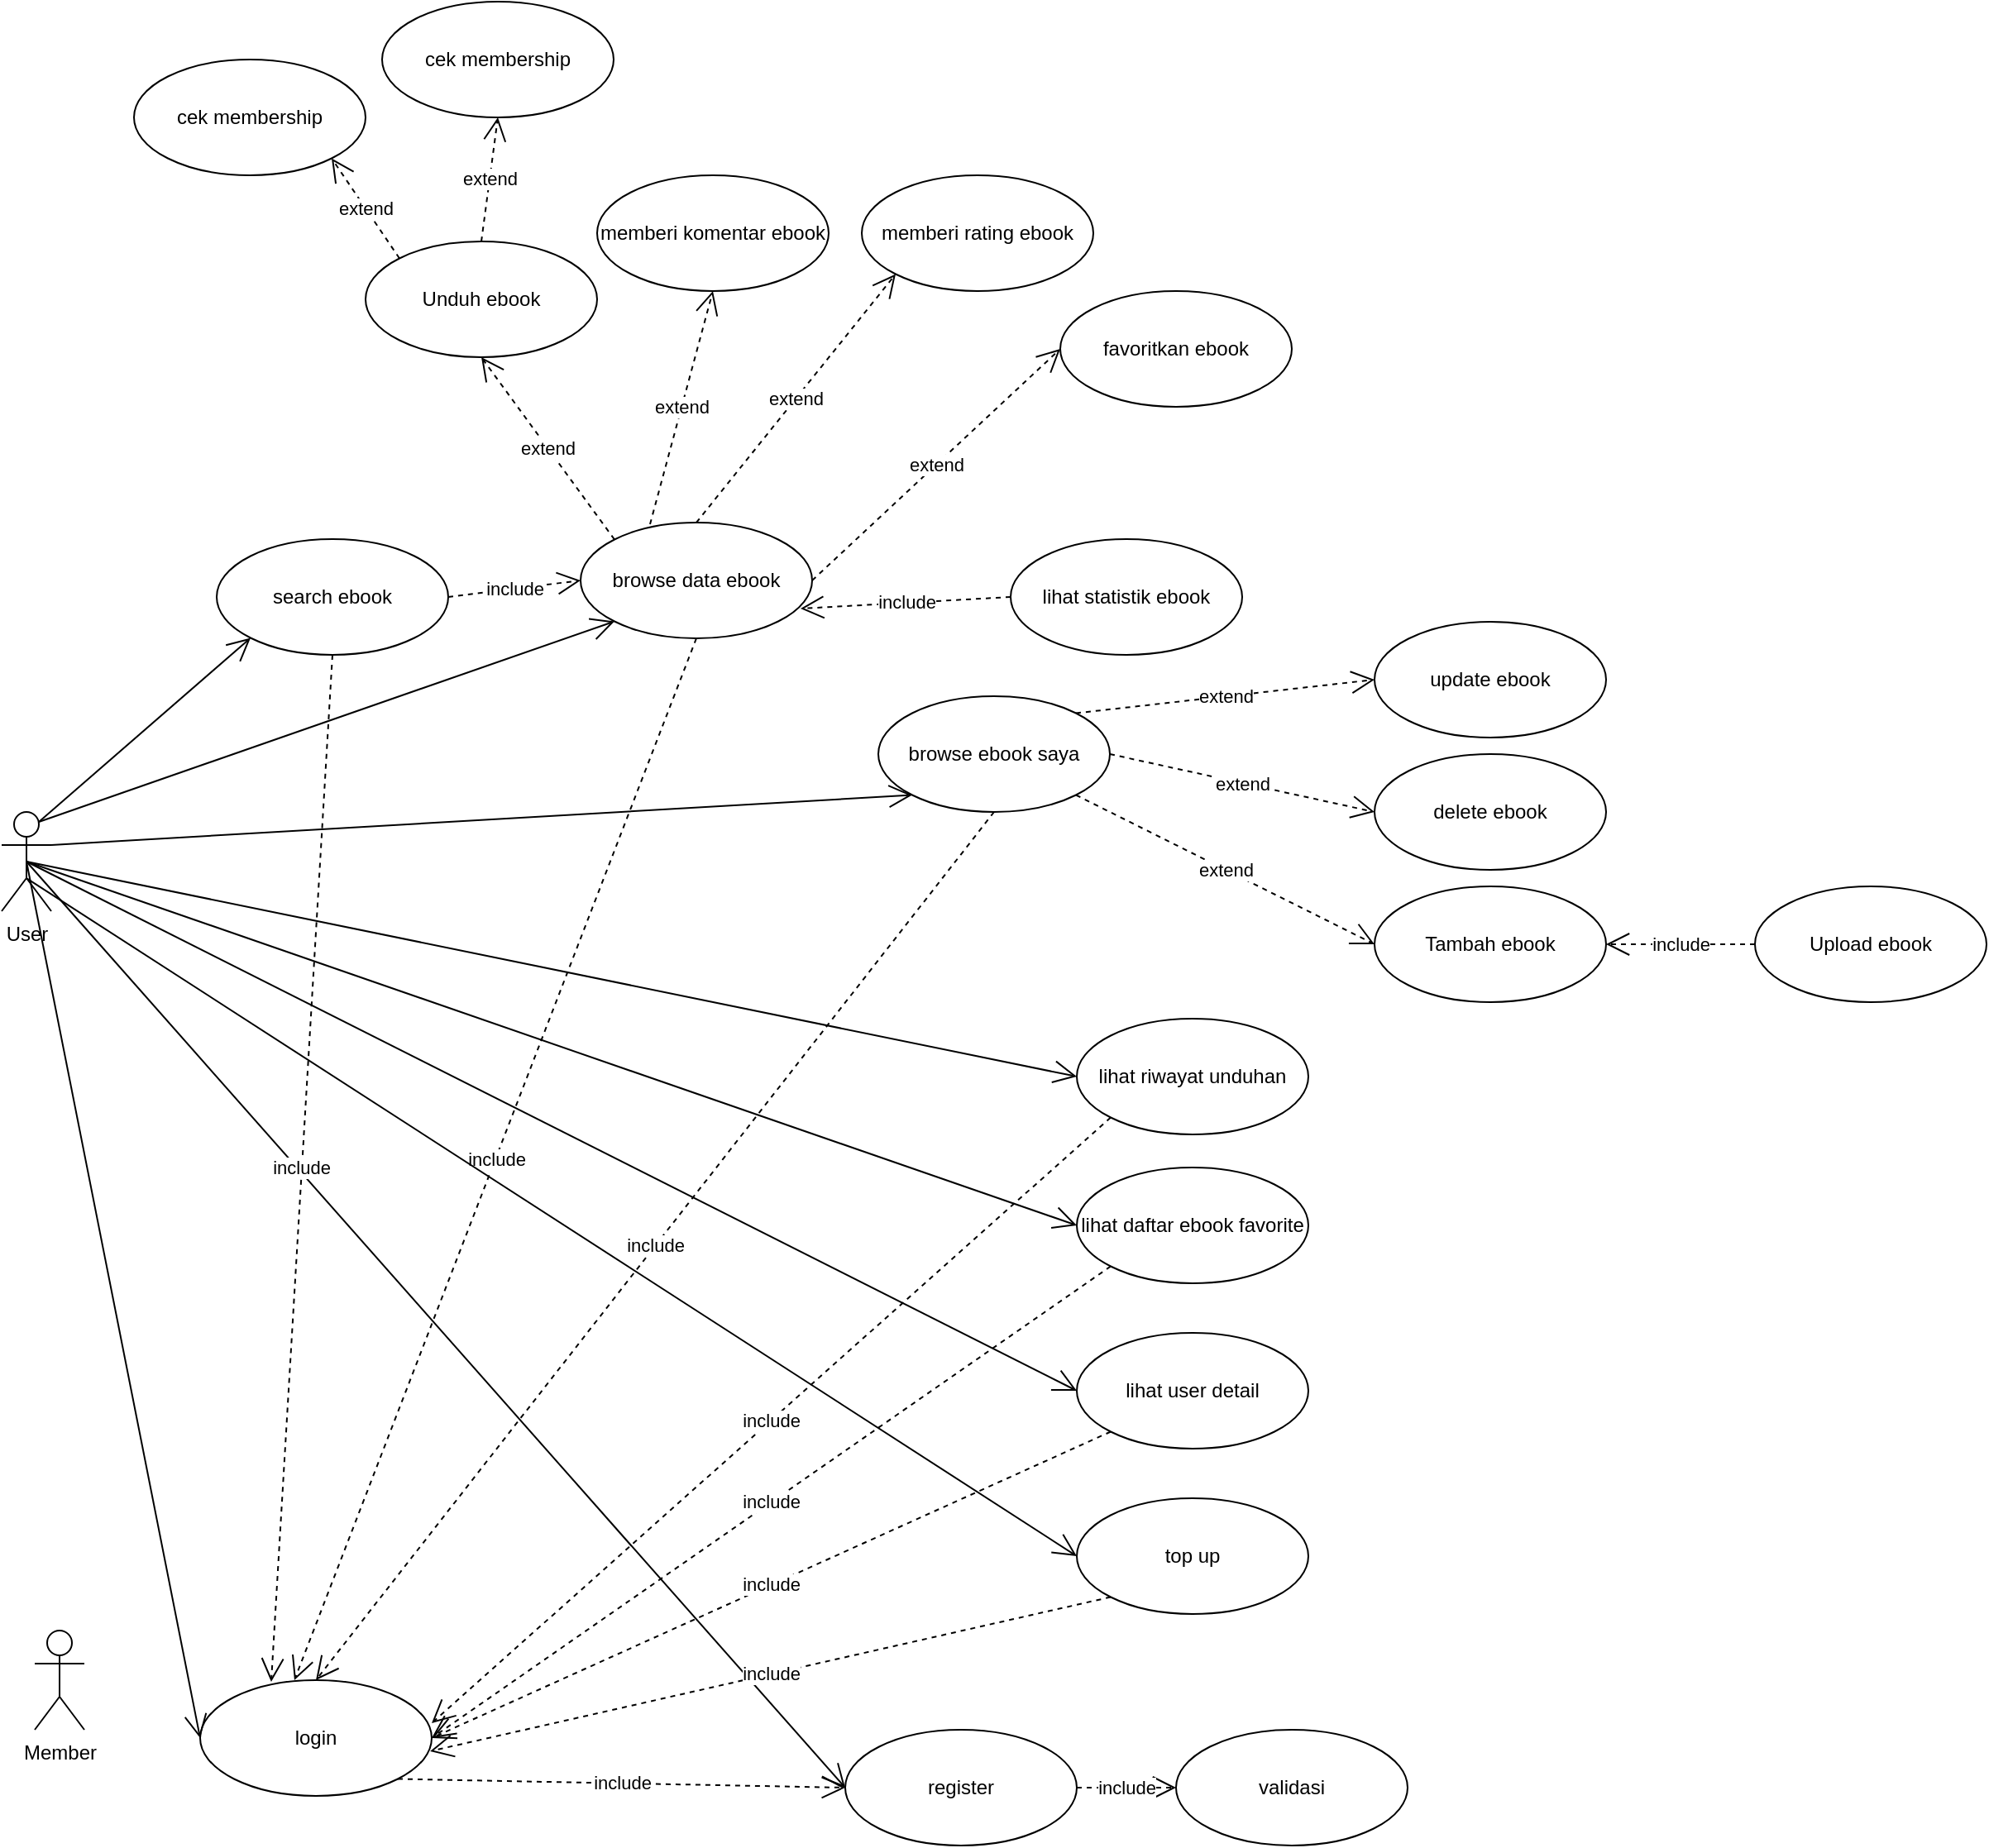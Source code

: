 <mxfile version="24.3.1" type="github">
  <diagram name="Page-1" id="VRgatiDFL3xRCRDLOtnf">
    <mxGraphModel dx="1420" dy="1933" grid="1" gridSize="10" guides="1" tooltips="1" connect="1" arrows="1" fold="1" page="1" pageScale="1" pageWidth="850" pageHeight="1100" math="0" shadow="0">
      <root>
        <mxCell id="0" />
        <mxCell id="1" parent="0" />
        <mxCell id="fy4yYYnd7suLlGbqgRSj-1" value="User" style="shape=umlActor;verticalLabelPosition=bottom;verticalAlign=top;html=1;" parent="1" vertex="1">
          <mxGeometry x="20" y="-95" width="30" height="60" as="geometry" />
        </mxCell>
        <mxCell id="fy4yYYnd7suLlGbqgRSj-2" value="Unduh ebook" style="ellipse;whiteSpace=wrap;html=1;" parent="1" vertex="1">
          <mxGeometry x="240" y="-440" width="140" height="70" as="geometry" />
        </mxCell>
        <mxCell id="fy4yYYnd7suLlGbqgRSj-10" value="Member" style="shape=umlActor;verticalLabelPosition=bottom;verticalAlign=top;html=1;" parent="1" vertex="1">
          <mxGeometry x="40" y="400" width="30" height="60" as="geometry" />
        </mxCell>
        <mxCell id="fy4yYYnd7suLlGbqgRSj-12" value="login" style="ellipse;whiteSpace=wrap;html=1;" parent="1" vertex="1">
          <mxGeometry x="140" y="430" width="140" height="70" as="geometry" />
        </mxCell>
        <mxCell id="fy4yYYnd7suLlGbqgRSj-14" value="register" style="ellipse;whiteSpace=wrap;html=1;" parent="1" vertex="1">
          <mxGeometry x="530" y="460" width="140" height="70" as="geometry" />
        </mxCell>
        <mxCell id="fy4yYYnd7suLlGbqgRSj-15" value="" style="endArrow=open;endFill=1;endSize=12;html=1;rounded=0;exitX=0.5;exitY=0.5;exitDx=0;exitDy=0;exitPerimeter=0;entryX=0;entryY=0.5;entryDx=0;entryDy=0;" parent="1" source="fy4yYYnd7suLlGbqgRSj-1" target="fy4yYYnd7suLlGbqgRSj-12" edge="1">
          <mxGeometry width="160" relative="1" as="geometry">
            <mxPoint x="65" y="260" as="sourcePoint" />
            <mxPoint x="435" y="95" as="targetPoint" />
          </mxGeometry>
        </mxCell>
        <mxCell id="fy4yYYnd7suLlGbqgRSj-16" value="" style="endArrow=open;endFill=1;endSize=12;html=1;rounded=0;exitX=0.5;exitY=0.5;exitDx=0;exitDy=0;exitPerimeter=0;entryX=0;entryY=0.5;entryDx=0;entryDy=0;" parent="1" source="fy4yYYnd7suLlGbqgRSj-1" target="fy4yYYnd7suLlGbqgRSj-14" edge="1">
          <mxGeometry width="160" relative="1" as="geometry">
            <mxPoint x="65" y="260" as="sourcePoint" />
            <mxPoint x="250" y="260" as="targetPoint" />
          </mxGeometry>
        </mxCell>
        <mxCell id="fy4yYYnd7suLlGbqgRSj-20" value="include" style="endArrow=open;endSize=12;dashed=1;html=1;rounded=0;exitX=1;exitY=1;exitDx=0;exitDy=0;entryX=0;entryY=0.5;entryDx=0;entryDy=0;" parent="1" source="fy4yYYnd7suLlGbqgRSj-12" target="fy4yYYnd7suLlGbqgRSj-14" edge="1">
          <mxGeometry width="160" relative="1" as="geometry">
            <mxPoint x="560" y="195" as="sourcePoint" />
            <mxPoint x="570" y="470" as="targetPoint" />
          </mxGeometry>
        </mxCell>
        <mxCell id="fy4yYYnd7suLlGbqgRSj-21" value="validasi" style="ellipse;whiteSpace=wrap;html=1;" parent="1" vertex="1">
          <mxGeometry x="730" y="460" width="140" height="70" as="geometry" />
        </mxCell>
        <mxCell id="fy4yYYnd7suLlGbqgRSj-22" value="include" style="endArrow=open;endSize=12;dashed=1;html=1;rounded=0;exitX=1;exitY=0.5;exitDx=0;exitDy=0;entryX=0;entryY=0.5;entryDx=0;entryDy=0;" parent="1" source="fy4yYYnd7suLlGbqgRSj-14" target="fy4yYYnd7suLlGbqgRSj-21" edge="1">
          <mxGeometry width="160" relative="1" as="geometry">
            <mxPoint x="681" y="250" as="sourcePoint" />
            <mxPoint x="770" y="288" as="targetPoint" />
          </mxGeometry>
        </mxCell>
        <mxCell id="fy4yYYnd7suLlGbqgRSj-23" value="browse data ebook" style="ellipse;whiteSpace=wrap;html=1;" parent="1" vertex="1">
          <mxGeometry x="370" y="-270" width="140" height="70" as="geometry" />
        </mxCell>
        <mxCell id="fy4yYYnd7suLlGbqgRSj-24" value="" style="endArrow=open;endFill=1;endSize=12;html=1;rounded=0;entryX=0;entryY=1;entryDx=0;entryDy=0;exitX=0.75;exitY=0.1;exitDx=0;exitDy=0;exitPerimeter=0;" parent="1" source="fy4yYYnd7suLlGbqgRSj-1" target="fy4yYYnd7suLlGbqgRSj-23" edge="1">
          <mxGeometry width="160" relative="1" as="geometry">
            <mxPoint x="60" y="250" as="sourcePoint" />
            <mxPoint x="260" y="270" as="targetPoint" />
          </mxGeometry>
        </mxCell>
        <mxCell id="fy4yYYnd7suLlGbqgRSj-25" value="include" style="endArrow=open;endSize=12;dashed=1;html=1;rounded=0;exitX=0.5;exitY=1;exitDx=0;exitDy=0;entryX=0.407;entryY=0;entryDx=0;entryDy=0;entryPerimeter=0;" parent="1" source="fy4yYYnd7suLlGbqgRSj-23" target="fy4yYYnd7suLlGbqgRSj-12" edge="1">
          <mxGeometry width="160" relative="1" as="geometry">
            <mxPoint x="322" y="602" as="sourcePoint" />
            <mxPoint x="380" y="300" as="targetPoint" />
          </mxGeometry>
        </mxCell>
        <mxCell id="fy4yYYnd7suLlGbqgRSj-27" value="lihat user detail" style="ellipse;whiteSpace=wrap;html=1;" parent="1" vertex="1">
          <mxGeometry x="670" y="220" width="140" height="70" as="geometry" />
        </mxCell>
        <mxCell id="fy4yYYnd7suLlGbqgRSj-28" value="" style="endArrow=open;endFill=1;endSize=12;html=1;rounded=0;entryX=0;entryY=0.5;entryDx=0;entryDy=0;exitX=0.5;exitY=0.5;exitDx=0;exitDy=0;exitPerimeter=0;" parent="1" source="fy4yYYnd7suLlGbqgRSj-1" target="fy4yYYnd7suLlGbqgRSj-27" edge="1">
          <mxGeometry width="160" relative="1" as="geometry">
            <mxPoint x="50" y="260" as="sourcePoint" />
            <mxPoint x="280" y="350" as="targetPoint" />
          </mxGeometry>
        </mxCell>
        <mxCell id="fy4yYYnd7suLlGbqgRSj-29" value="include" style="endArrow=open;endSize=12;dashed=1;html=1;rounded=0;exitX=0;exitY=1;exitDx=0;exitDy=0;entryX=1;entryY=0.5;entryDx=0;entryDy=0;" parent="1" source="fy4yYYnd7suLlGbqgRSj-27" target="fy4yYYnd7suLlGbqgRSj-12" edge="1">
          <mxGeometry width="160" relative="1" as="geometry">
            <mxPoint x="300" y="535" as="sourcePoint" />
            <mxPoint x="520" y="440" as="targetPoint" />
          </mxGeometry>
        </mxCell>
        <mxCell id="fy4yYYnd7suLlGbqgRSj-30" value="update ebook" style="ellipse;whiteSpace=wrap;html=1;" parent="1" vertex="1">
          <mxGeometry x="850" y="-210" width="140" height="70" as="geometry" />
        </mxCell>
        <mxCell id="fy4yYYnd7suLlGbqgRSj-33" value="delete ebook" style="ellipse;whiteSpace=wrap;html=1;" parent="1" vertex="1">
          <mxGeometry x="850" y="-130" width="140" height="70" as="geometry" />
        </mxCell>
        <mxCell id="fy4yYYnd7suLlGbqgRSj-36" value="lihat statistik ebook" style="ellipse;whiteSpace=wrap;html=1;" parent="1" vertex="1">
          <mxGeometry x="630" y="-260" width="140" height="70" as="geometry" />
        </mxCell>
        <mxCell id="fy4yYYnd7suLlGbqgRSj-39" value="memberi rating ebook" style="ellipse;whiteSpace=wrap;html=1;" parent="1" vertex="1">
          <mxGeometry x="540" y="-480" width="140" height="70" as="geometry" />
        </mxCell>
        <mxCell id="fy4yYYnd7suLlGbqgRSj-42" value="lihat riwayat unduhan" style="ellipse;whiteSpace=wrap;html=1;" parent="1" vertex="1">
          <mxGeometry x="670" y="30" width="140" height="70" as="geometry" />
        </mxCell>
        <mxCell id="fy4yYYnd7suLlGbqgRSj-43" value="" style="endArrow=open;endFill=1;endSize=12;html=1;rounded=0;entryX=0;entryY=0.5;entryDx=0;entryDy=0;exitX=0.5;exitY=0.5;exitDx=0;exitDy=0;exitPerimeter=0;" parent="1" source="fy4yYYnd7suLlGbqgRSj-1" target="fy4yYYnd7suLlGbqgRSj-42" edge="1">
          <mxGeometry width="160" relative="1" as="geometry">
            <mxPoint x="65" y="260" as="sourcePoint" />
            <mxPoint x="390" y="300" as="targetPoint" />
          </mxGeometry>
        </mxCell>
        <mxCell id="fy4yYYnd7suLlGbqgRSj-44" value="include" style="endArrow=open;endSize=12;dashed=1;html=1;rounded=0;exitX=0;exitY=1;exitDx=0;exitDy=0;entryX=1;entryY=0.371;entryDx=0;entryDy=0;entryPerimeter=0;" parent="1" source="fy4yYYnd7suLlGbqgRSj-42" target="fy4yYYnd7suLlGbqgRSj-12" edge="1">
          <mxGeometry width="160" relative="1" as="geometry">
            <mxPoint x="410" y="485" as="sourcePoint" />
            <mxPoint x="269" y="450" as="targetPoint" />
          </mxGeometry>
        </mxCell>
        <mxCell id="fy4yYYnd7suLlGbqgRSj-45" value="memberi komentar ebook" style="ellipse;whiteSpace=wrap;html=1;" parent="1" vertex="1">
          <mxGeometry x="380" y="-480" width="140" height="70" as="geometry" />
        </mxCell>
        <mxCell id="fy4yYYnd7suLlGbqgRSj-48" value="favoritkan ebook" style="ellipse;whiteSpace=wrap;html=1;" parent="1" vertex="1">
          <mxGeometry x="660" y="-410" width="140" height="70" as="geometry" />
        </mxCell>
        <mxCell id="fy4yYYnd7suLlGbqgRSj-51" value="lihat daftar ebook favorite" style="ellipse;whiteSpace=wrap;html=1;" parent="1" vertex="1">
          <mxGeometry x="670" y="120" width="140" height="70" as="geometry" />
        </mxCell>
        <mxCell id="fy4yYYnd7suLlGbqgRSj-52" value="" style="endArrow=open;endFill=1;endSize=12;html=1;rounded=0;entryX=0;entryY=0.5;entryDx=0;entryDy=0;exitX=0.5;exitY=0.5;exitDx=0;exitDy=0;exitPerimeter=0;" parent="1" source="fy4yYYnd7suLlGbqgRSj-1" target="fy4yYYnd7suLlGbqgRSj-51" edge="1">
          <mxGeometry width="160" relative="1" as="geometry">
            <mxPoint x="70" y="300" as="sourcePoint" />
            <mxPoint x="477.99" y="448" as="targetPoint" />
          </mxGeometry>
        </mxCell>
        <mxCell id="fy4yYYnd7suLlGbqgRSj-53" value="include" style="endArrow=open;endSize=12;dashed=1;html=1;rounded=0;exitX=0;exitY=1;exitDx=0;exitDy=0;entryX=1;entryY=0.5;entryDx=0;entryDy=0;" parent="1" source="fy4yYYnd7suLlGbqgRSj-51" target="fy4yYYnd7suLlGbqgRSj-12" edge="1">
          <mxGeometry width="160" relative="1" as="geometry">
            <mxPoint x="497.99" y="633" as="sourcePoint" />
            <mxPoint x="295" y="515" as="targetPoint" />
          </mxGeometry>
        </mxCell>
        <mxCell id="fy4yYYnd7suLlGbqgRSj-54" value="top up" style="ellipse;whiteSpace=wrap;html=1;" parent="1" vertex="1">
          <mxGeometry x="670" y="320" width="140" height="70" as="geometry" />
        </mxCell>
        <mxCell id="fy4yYYnd7suLlGbqgRSj-55" value="" style="endArrow=open;endFill=1;endSize=12;html=1;rounded=0;entryX=0;entryY=0.5;entryDx=0;entryDy=0;exitX=0.5;exitY=0.667;exitDx=0;exitDy=0;exitPerimeter=0;" parent="1" source="fy4yYYnd7suLlGbqgRSj-1" target="fy4yYYnd7suLlGbqgRSj-54" edge="1">
          <mxGeometry width="160" relative="1" as="geometry">
            <mxPoint x="60.5" y="340" as="sourcePoint" />
            <mxPoint x="289.5" y="433.02" as="targetPoint" />
          </mxGeometry>
        </mxCell>
        <mxCell id="fy4yYYnd7suLlGbqgRSj-56" value="include" style="endArrow=open;endSize=12;dashed=1;html=1;rounded=0;exitX=0;exitY=1;exitDx=0;exitDy=0;entryX=0.993;entryY=0.614;entryDx=0;entryDy=0;entryPerimeter=0;" parent="1" source="fy4yYYnd7suLlGbqgRSj-54" target="fy4yYYnd7suLlGbqgRSj-12" edge="1">
          <mxGeometry width="160" relative="1" as="geometry">
            <mxPoint x="309.5" y="618.02" as="sourcePoint" />
            <mxPoint x="279.5" y="553" as="targetPoint" />
          </mxGeometry>
        </mxCell>
        <mxCell id="2w0yXS0xSLG05e0HwYpn-1" value="search ebook" style="ellipse;whiteSpace=wrap;html=1;" vertex="1" parent="1">
          <mxGeometry x="150" y="-260" width="140" height="70" as="geometry" />
        </mxCell>
        <mxCell id="2w0yXS0xSLG05e0HwYpn-2" value="" style="endArrow=open;endFill=1;endSize=12;html=1;rounded=0;exitX=0.75;exitY=0.1;exitDx=0;exitDy=0;exitPerimeter=0;entryX=0;entryY=1;entryDx=0;entryDy=0;" edge="1" parent="1" target="2w0yXS0xSLG05e0HwYpn-1" source="fy4yYYnd7suLlGbqgRSj-1">
          <mxGeometry width="160" relative="1" as="geometry">
            <mxPoint x="65" y="230" as="sourcePoint" />
            <mxPoint x="305" y="335" as="targetPoint" />
          </mxGeometry>
        </mxCell>
        <mxCell id="2w0yXS0xSLG05e0HwYpn-3" value="include" style="endArrow=open;endSize=12;dashed=1;html=1;rounded=0;exitX=0.5;exitY=1;exitDx=0;exitDy=0;entryX=0.307;entryY=0.014;entryDx=0;entryDy=0;entryPerimeter=0;" edge="1" parent="1" source="2w0yXS0xSLG05e0HwYpn-1" target="fy4yYYnd7suLlGbqgRSj-12">
          <mxGeometry width="160" relative="1" as="geometry">
            <mxPoint x="466" y="130" as="sourcePoint" />
            <mxPoint x="189" y="444" as="targetPoint" />
          </mxGeometry>
        </mxCell>
        <mxCell id="2w0yXS0xSLG05e0HwYpn-6" value="extend" style="endArrow=open;endSize=12;dashed=1;html=1;rounded=0;exitX=0;exitY=0;exitDx=0;exitDy=0;entryX=0.5;entryY=1;entryDx=0;entryDy=0;" edge="1" parent="1" source="fy4yYYnd7suLlGbqgRSj-23" target="fy4yYYnd7suLlGbqgRSj-2">
          <mxGeometry width="160" relative="1" as="geometry">
            <mxPoint x="80" y="-250" as="sourcePoint" />
            <mxPoint x="191" y="-370" as="targetPoint" />
          </mxGeometry>
        </mxCell>
        <mxCell id="2w0yXS0xSLG05e0HwYpn-7" value="extend" style="endArrow=open;endSize=12;dashed=1;html=1;rounded=0;exitX=0.3;exitY=0.014;exitDx=0;exitDy=0;entryX=0.5;entryY=1;entryDx=0;entryDy=0;exitPerimeter=0;" edge="1" parent="1" source="fy4yYYnd7suLlGbqgRSj-23" target="fy4yYYnd7suLlGbqgRSj-45">
          <mxGeometry width="160" relative="1" as="geometry">
            <mxPoint x="230" y="-250" as="sourcePoint" />
            <mxPoint x="240" y="-360" as="targetPoint" />
          </mxGeometry>
        </mxCell>
        <mxCell id="2w0yXS0xSLG05e0HwYpn-8" value="extend" style="endArrow=open;endSize=12;dashed=1;html=1;rounded=0;entryX=0;entryY=1;entryDx=0;entryDy=0;exitX=0.5;exitY=0;exitDx=0;exitDy=0;" edge="1" parent="1" source="fy4yYYnd7suLlGbqgRSj-23" target="fy4yYYnd7suLlGbqgRSj-39">
          <mxGeometry width="160" relative="1" as="geometry">
            <mxPoint x="390" y="-260" as="sourcePoint" />
            <mxPoint x="390" y="-360" as="targetPoint" />
          </mxGeometry>
        </mxCell>
        <mxCell id="2w0yXS0xSLG05e0HwYpn-9" value="extend" style="endArrow=open;endSize=12;dashed=1;html=1;rounded=0;entryX=0;entryY=0.5;entryDx=0;entryDy=0;exitX=1;exitY=0;exitDx=0;exitDy=0;" edge="1" parent="1" source="2w0yXS0xSLG05e0HwYpn-18" target="fy4yYYnd7suLlGbqgRSj-30">
          <mxGeometry width="160" relative="1" as="geometry">
            <mxPoint x="420" y="-250" as="sourcePoint" />
            <mxPoint x="491" y="-370" as="targetPoint" />
          </mxGeometry>
        </mxCell>
        <mxCell id="2w0yXS0xSLG05e0HwYpn-10" value="extend" style="endArrow=open;endSize=12;dashed=1;html=1;rounded=0;entryX=0;entryY=0.5;entryDx=0;entryDy=0;exitX=1;exitY=0.5;exitDx=0;exitDy=0;" edge="1" parent="1" source="2w0yXS0xSLG05e0HwYpn-18" target="fy4yYYnd7suLlGbqgRSj-33">
          <mxGeometry width="160" relative="1" as="geometry">
            <mxPoint x="419" y="-244" as="sourcePoint" />
            <mxPoint x="641" y="-360" as="targetPoint" />
          </mxGeometry>
        </mxCell>
        <mxCell id="2w0yXS0xSLG05e0HwYpn-11" value="include" style="endArrow=open;endSize=12;dashed=1;html=1;rounded=0;exitX=1;exitY=0.5;exitDx=0;exitDy=0;entryX=0;entryY=0.5;entryDx=0;entryDy=0;" edge="1" parent="1" source="2w0yXS0xSLG05e0HwYpn-1" target="fy4yYYnd7suLlGbqgRSj-23">
          <mxGeometry width="160" relative="1" as="geometry">
            <mxPoint x="440" y="-225" as="sourcePoint" />
            <mxPoint x="310" y="-290" as="targetPoint" />
          </mxGeometry>
        </mxCell>
        <mxCell id="2w0yXS0xSLG05e0HwYpn-12" value="include" style="endArrow=open;endSize=12;dashed=1;html=1;rounded=0;exitX=0;exitY=0.5;exitDx=0;exitDy=0;entryX=0.95;entryY=0.743;entryDx=0;entryDy=0;entryPerimeter=0;" edge="1" parent="1" source="fy4yYYnd7suLlGbqgRSj-36" target="fy4yYYnd7suLlGbqgRSj-23">
          <mxGeometry width="160" relative="1" as="geometry">
            <mxPoint x="580" y="-225" as="sourcePoint" />
            <mxPoint x="580" y="-180" as="targetPoint" />
          </mxGeometry>
        </mxCell>
        <mxCell id="2w0yXS0xSLG05e0HwYpn-13" value="extend" style="endArrow=open;endSize=12;dashed=1;html=1;rounded=0;entryX=0;entryY=0.5;entryDx=0;entryDy=0;exitX=1;exitY=0.5;exitDx=0;exitDy=0;" edge="1" parent="1" source="fy4yYYnd7suLlGbqgRSj-23" target="fy4yYYnd7suLlGbqgRSj-48">
          <mxGeometry width="160" relative="1" as="geometry">
            <mxPoint x="581" y="-217" as="sourcePoint" />
            <mxPoint x="860" y="-251" as="targetPoint" />
            <Array as="points" />
          </mxGeometry>
        </mxCell>
        <mxCell id="2w0yXS0xSLG05e0HwYpn-14" value="cek membership" style="ellipse;whiteSpace=wrap;html=1;" vertex="1" parent="1">
          <mxGeometry x="100" y="-550" width="140" height="70" as="geometry" />
        </mxCell>
        <mxCell id="2w0yXS0xSLG05e0HwYpn-15" value="extend" style="endArrow=open;endSize=12;dashed=1;html=1;rounded=0;exitX=0;exitY=0;exitDx=0;exitDy=0;entryX=1;entryY=1;entryDx=0;entryDy=0;" edge="1" parent="1" source="fy4yYYnd7suLlGbqgRSj-2" target="2w0yXS0xSLG05e0HwYpn-14">
          <mxGeometry width="160" relative="1" as="geometry">
            <mxPoint x="461" y="-250" as="sourcePoint" />
            <mxPoint x="330" y="-360" as="targetPoint" />
          </mxGeometry>
        </mxCell>
        <mxCell id="2w0yXS0xSLG05e0HwYpn-16" value="cek membership" style="ellipse;whiteSpace=wrap;html=1;" vertex="1" parent="1">
          <mxGeometry x="250" y="-585" width="140" height="70" as="geometry" />
        </mxCell>
        <mxCell id="2w0yXS0xSLG05e0HwYpn-17" value="extend" style="endArrow=open;endSize=12;dashed=1;html=1;rounded=0;exitX=0.5;exitY=0;exitDx=0;exitDy=0;entryX=0.5;entryY=1;entryDx=0;entryDy=0;" edge="1" parent="1" source="fy4yYYnd7suLlGbqgRSj-2" target="2w0yXS0xSLG05e0HwYpn-16">
          <mxGeometry width="160" relative="1" as="geometry">
            <mxPoint x="271" y="-430" as="sourcePoint" />
            <mxPoint x="229" y="-460" as="targetPoint" />
          </mxGeometry>
        </mxCell>
        <mxCell id="2w0yXS0xSLG05e0HwYpn-18" value="browse ebook saya" style="ellipse;whiteSpace=wrap;html=1;" vertex="1" parent="1">
          <mxGeometry x="550" y="-165" width="140" height="70" as="geometry" />
        </mxCell>
        <mxCell id="2w0yXS0xSLG05e0HwYpn-19" value="" style="endArrow=open;endFill=1;endSize=12;html=1;rounded=0;entryX=0;entryY=1;entryDx=0;entryDy=0;exitX=1;exitY=0.333;exitDx=0;exitDy=0;exitPerimeter=0;" edge="1" parent="1" target="2w0yXS0xSLG05e0HwYpn-18" source="fy4yYYnd7suLlGbqgRSj-1">
          <mxGeometry width="160" relative="1" as="geometry">
            <mxPoint x="120" y="-19" as="sourcePoint" />
            <mxPoint x="337" y="340" as="targetPoint" />
          </mxGeometry>
        </mxCell>
        <mxCell id="2w0yXS0xSLG05e0HwYpn-20" value="include" style="endArrow=open;endSize=12;dashed=1;html=1;rounded=0;exitX=0.5;exitY=1;exitDx=0;exitDy=0;entryX=0.5;entryY=0;entryDx=0;entryDy=0;" edge="1" parent="1" source="2w0yXS0xSLG05e0HwYpn-18" target="fy4yYYnd7suLlGbqgRSj-12">
          <mxGeometry width="160" relative="1" as="geometry">
            <mxPoint x="399" y="672" as="sourcePoint" />
            <mxPoint x="274" y="500" as="targetPoint" />
          </mxGeometry>
        </mxCell>
        <mxCell id="2w0yXS0xSLG05e0HwYpn-21" value="Tambah ebook" style="ellipse;whiteSpace=wrap;html=1;" vertex="1" parent="1">
          <mxGeometry x="850" y="-50" width="140" height="70" as="geometry" />
        </mxCell>
        <mxCell id="2w0yXS0xSLG05e0HwYpn-22" value="extend" style="endArrow=open;endSize=12;dashed=1;html=1;rounded=0;entryX=0;entryY=0.5;entryDx=0;entryDy=0;exitX=1;exitY=1;exitDx=0;exitDy=0;" edge="1" parent="1" target="2w0yXS0xSLG05e0HwYpn-21" source="2w0yXS0xSLG05e0HwYpn-18">
          <mxGeometry width="160" relative="1" as="geometry">
            <mxPoint x="700" y="10" as="sourcePoint" />
            <mxPoint x="651" y="-275" as="targetPoint" />
          </mxGeometry>
        </mxCell>
        <mxCell id="2w0yXS0xSLG05e0HwYpn-23" value="Upload ebook" style="ellipse;whiteSpace=wrap;html=1;" vertex="1" parent="1">
          <mxGeometry x="1080" y="-50" width="140" height="70" as="geometry" />
        </mxCell>
        <mxCell id="2w0yXS0xSLG05e0HwYpn-24" value="include" style="endArrow=open;endSize=12;dashed=1;html=1;rounded=0;entryX=1;entryY=0.5;entryDx=0;entryDy=0;exitX=0;exitY=0.5;exitDx=0;exitDy=0;" edge="1" parent="1" source="2w0yXS0xSLG05e0HwYpn-23" target="2w0yXS0xSLG05e0HwYpn-21">
          <mxGeometry width="160" relative="1" as="geometry">
            <mxPoint x="679" y="-95" as="sourcePoint" />
            <mxPoint x="880" y="-5" as="targetPoint" />
          </mxGeometry>
        </mxCell>
      </root>
    </mxGraphModel>
  </diagram>
</mxfile>
